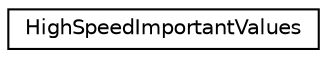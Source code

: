 digraph "Graphical Class Hierarchy"
{
 // LATEX_PDF_SIZE
  edge [fontname="Helvetica",fontsize="10",labelfontname="Helvetica",labelfontsize="10"];
  node [fontname="Helvetica",fontsize="10",shape=record];
  rankdir="LR";
  Node0 [label="HighSpeedImportantValues",height=0.2,width=0.4,color="black", fillcolor="white", style="filled",URL="$struct_high_speed_important_values.html",tooltip="TcpHighSpeed Congestion window values to test."];
}
